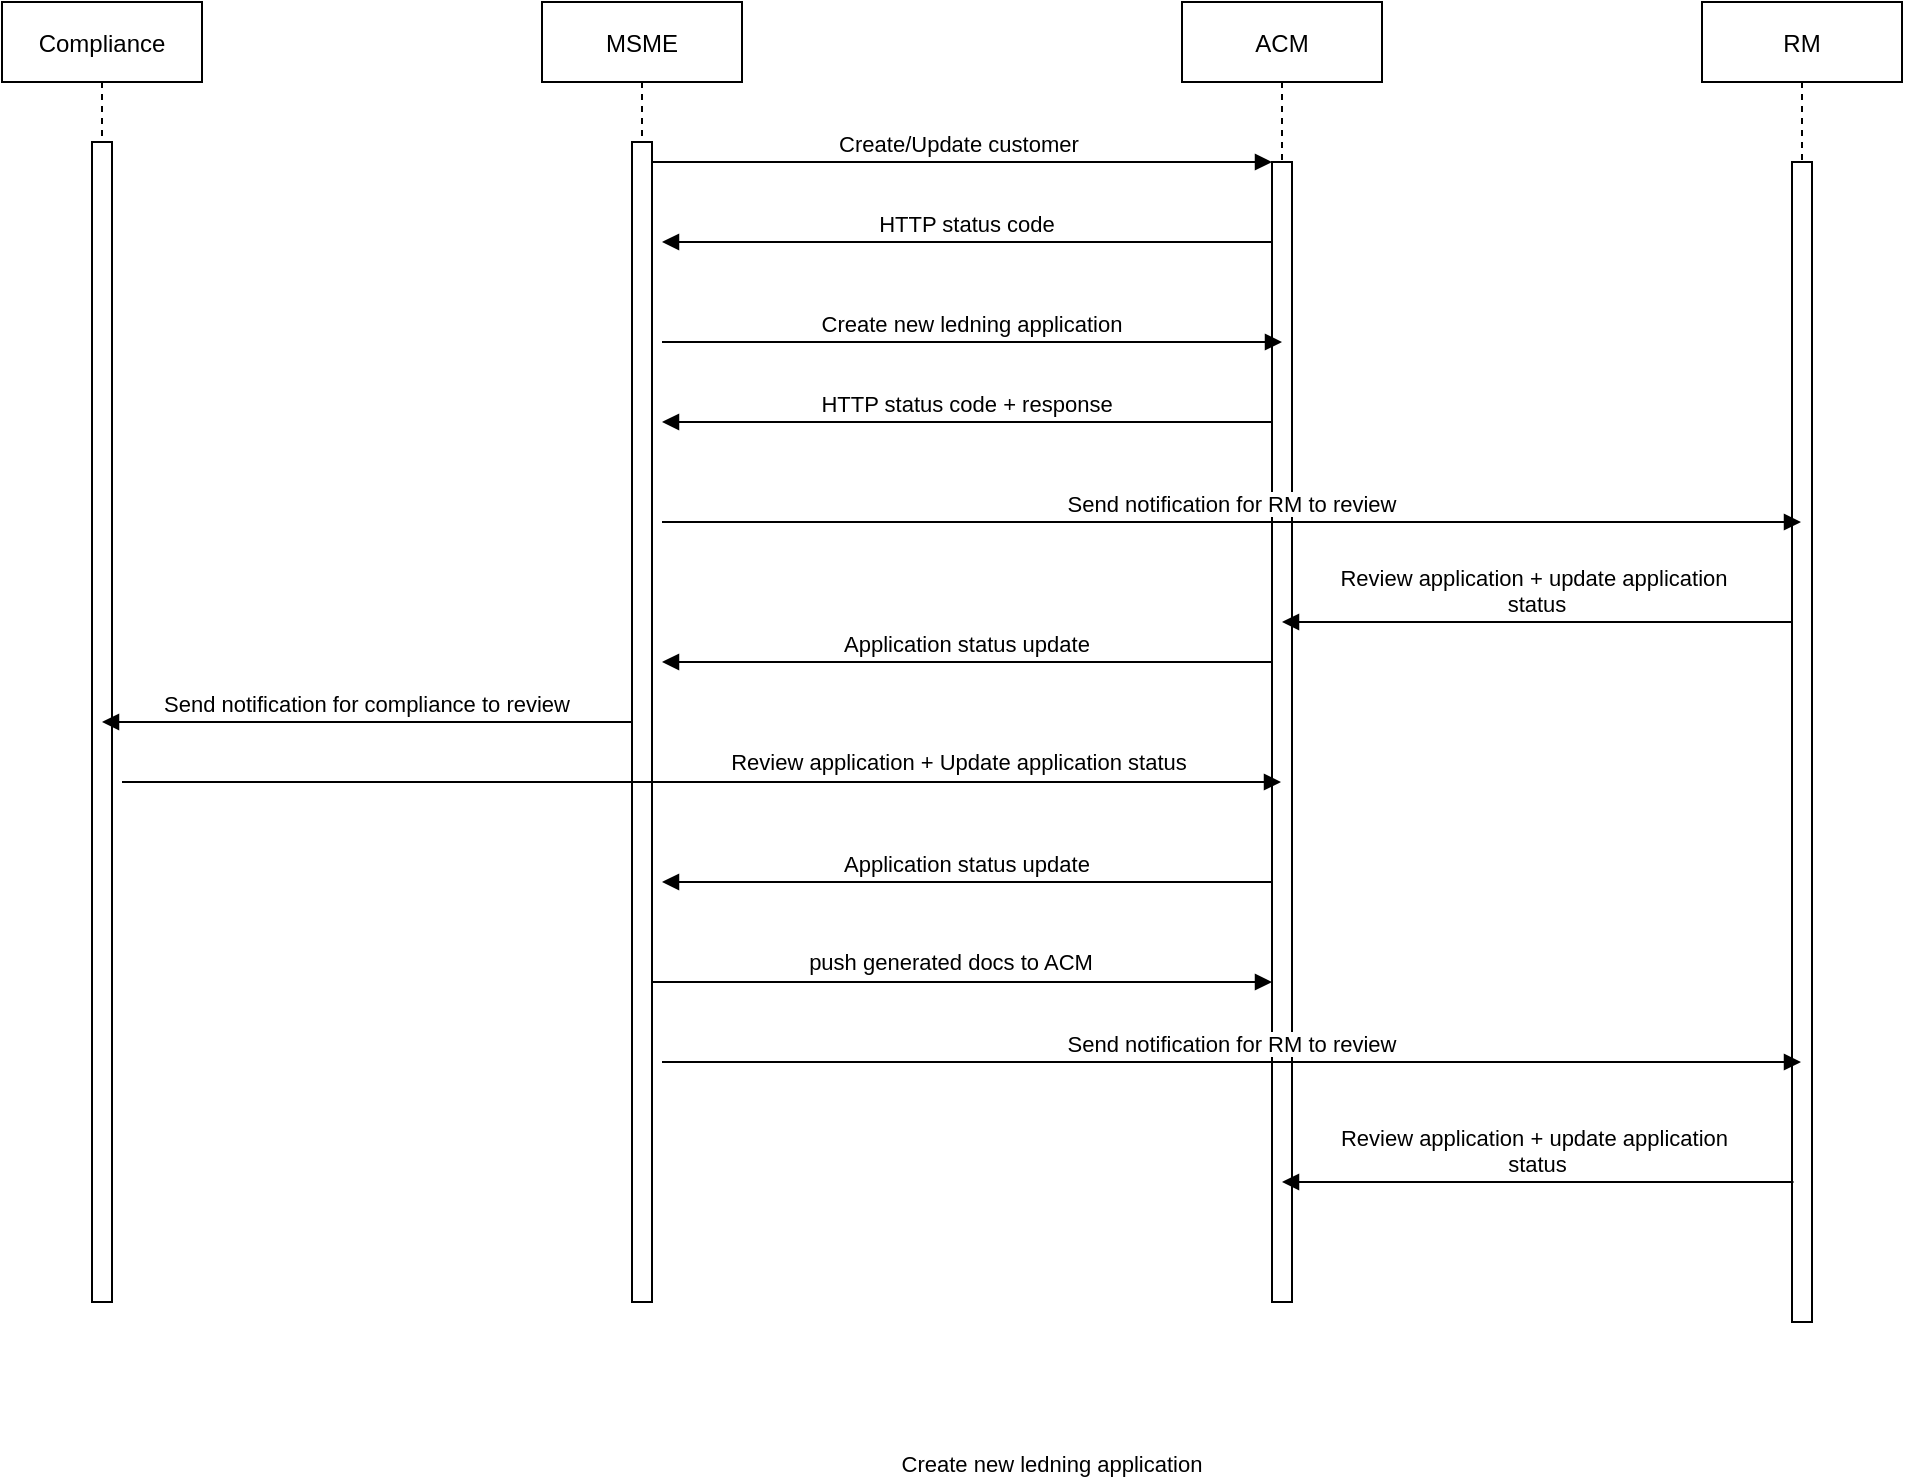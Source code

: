 <mxfile version="20.0.3" type="github">
  <diagram id="kgpKYQtTHZ0yAKxKKP6v" name="Page-1">
    <mxGraphModel dx="2033" dy="808" grid="1" gridSize="10" guides="1" tooltips="1" connect="1" arrows="1" fold="1" page="1" pageScale="1" pageWidth="850" pageHeight="1100" math="0" shadow="0">
      <root>
        <mxCell id="0" />
        <mxCell id="1" parent="0" />
        <mxCell id="3nuBFxr9cyL0pnOWT2aG-1" value="MSME" style="shape=umlLifeline;perimeter=lifelinePerimeter;container=1;collapsible=0;recursiveResize=0;rounded=0;shadow=0;strokeWidth=1;" parent="1" vertex="1">
          <mxGeometry x="120" y="80" width="100" height="650" as="geometry" />
        </mxCell>
        <mxCell id="3nuBFxr9cyL0pnOWT2aG-2" value="" style="points=[];perimeter=orthogonalPerimeter;rounded=0;shadow=0;strokeWidth=1;" parent="3nuBFxr9cyL0pnOWT2aG-1" vertex="1">
          <mxGeometry x="45" y="70" width="10" height="580" as="geometry" />
        </mxCell>
        <mxCell id="3nuBFxr9cyL0pnOWT2aG-5" value="ACM" style="shape=umlLifeline;perimeter=lifelinePerimeter;container=1;collapsible=0;recursiveResize=0;rounded=0;shadow=0;strokeWidth=1;" parent="1" vertex="1">
          <mxGeometry x="440" y="80" width="100" height="650" as="geometry" />
        </mxCell>
        <mxCell id="3nuBFxr9cyL0pnOWT2aG-6" value="" style="points=[];perimeter=orthogonalPerimeter;rounded=0;shadow=0;strokeWidth=1;" parent="3nuBFxr9cyL0pnOWT2aG-5" vertex="1">
          <mxGeometry x="45" y="80" width="10" height="570" as="geometry" />
        </mxCell>
        <mxCell id="P4GT0S7rN5UcusYKCqly-16" value="Create new ledning application" style="verticalAlign=bottom;endArrow=block;entryX=0;entryY=0;shadow=0;strokeWidth=1;" edge="1" parent="3nuBFxr9cyL0pnOWT2aG-5">
          <mxGeometry x="0.29" y="-250" relative="1" as="geometry">
            <mxPoint x="-265" y="490" as="sourcePoint" />
            <mxPoint x="45" y="490" as="targetPoint" />
            <mxPoint as="offset" />
          </mxGeometry>
        </mxCell>
        <mxCell id="P4GT0S7rN5UcusYKCqly-17" value="push generated docs to ACM" style="edgeLabel;html=1;align=center;verticalAlign=middle;resizable=0;points=[];" vertex="1" connectable="0" parent="P4GT0S7rN5UcusYKCqly-16">
          <mxGeometry x="-0.035" y="4" relative="1" as="geometry">
            <mxPoint x="-1" y="-6" as="offset" />
          </mxGeometry>
        </mxCell>
        <mxCell id="3nuBFxr9cyL0pnOWT2aG-8" value="Create/Update customer " style="verticalAlign=bottom;endArrow=block;entryX=0;entryY=0;shadow=0;strokeWidth=1;" parent="1" source="3nuBFxr9cyL0pnOWT2aG-2" target="3nuBFxr9cyL0pnOWT2aG-6" edge="1">
          <mxGeometry relative="1" as="geometry">
            <mxPoint x="275" y="160" as="sourcePoint" />
          </mxGeometry>
        </mxCell>
        <mxCell id="3nuBFxr9cyL0pnOWT2aG-9" value="HTTP status code" style="verticalAlign=bottom;endArrow=block;entryX=1;entryY=0;shadow=0;strokeWidth=1;" parent="1" source="3nuBFxr9cyL0pnOWT2aG-6" edge="1">
          <mxGeometry relative="1" as="geometry">
            <mxPoint x="240" y="200" as="sourcePoint" />
            <mxPoint x="180" y="200" as="targetPoint" />
          </mxGeometry>
        </mxCell>
        <mxCell id="P4GT0S7rN5UcusYKCqly-1" value="Create new ledning application" style="verticalAlign=bottom;endArrow=block;entryX=0;entryY=0;shadow=0;strokeWidth=1;" edge="1" parent="1">
          <mxGeometry relative="1" as="geometry">
            <mxPoint x="180" y="250.0" as="sourcePoint" />
            <mxPoint x="490" y="250.0" as="targetPoint" />
          </mxGeometry>
        </mxCell>
        <mxCell id="P4GT0S7rN5UcusYKCqly-2" value="HTTP status code + response" style="verticalAlign=bottom;endArrow=block;entryX=1;entryY=0;shadow=0;strokeWidth=1;" edge="1" parent="1">
          <mxGeometry relative="1" as="geometry">
            <mxPoint x="485" y="290" as="sourcePoint" />
            <mxPoint x="180" y="290" as="targetPoint" />
          </mxGeometry>
        </mxCell>
        <mxCell id="P4GT0S7rN5UcusYKCqly-3" value="RM" style="shape=umlLifeline;perimeter=lifelinePerimeter;container=1;collapsible=0;recursiveResize=0;rounded=0;shadow=0;strokeWidth=1;" vertex="1" parent="1">
          <mxGeometry x="700" y="80" width="100" height="660" as="geometry" />
        </mxCell>
        <mxCell id="P4GT0S7rN5UcusYKCqly-4" value="" style="points=[];perimeter=orthogonalPerimeter;rounded=0;shadow=0;strokeWidth=1;" vertex="1" parent="P4GT0S7rN5UcusYKCqly-3">
          <mxGeometry x="45" y="80" width="10" height="580" as="geometry" />
        </mxCell>
        <mxCell id="P4GT0S7rN5UcusYKCqly-6" value="Review application + update application &#xa;status" style="verticalAlign=bottom;endArrow=block;shadow=0;strokeWidth=1;" edge="1" parent="P4GT0S7rN5UcusYKCqly-3" target="3nuBFxr9cyL0pnOWT2aG-5">
          <mxGeometry relative="1" as="geometry">
            <mxPoint x="45" y="310" as="sourcePoint" />
            <mxPoint x="-140" y="310" as="targetPoint" />
            <Array as="points" />
          </mxGeometry>
        </mxCell>
        <mxCell id="P4GT0S7rN5UcusYKCqly-5" value="Send notification for RM to review" style="verticalAlign=bottom;endArrow=block;shadow=0;strokeWidth=1;" edge="1" parent="1" target="P4GT0S7rN5UcusYKCqly-3">
          <mxGeometry relative="1" as="geometry">
            <mxPoint x="180" y="340.0" as="sourcePoint" />
            <mxPoint x="490" y="340.0" as="targetPoint" />
          </mxGeometry>
        </mxCell>
        <mxCell id="P4GT0S7rN5UcusYKCqly-8" value="Application status update" style="verticalAlign=bottom;endArrow=block;entryX=1;entryY=0;shadow=0;strokeWidth=1;" edge="1" parent="1">
          <mxGeometry relative="1" as="geometry">
            <mxPoint x="485" y="410" as="sourcePoint" />
            <mxPoint x="180" y="410" as="targetPoint" />
          </mxGeometry>
        </mxCell>
        <mxCell id="P4GT0S7rN5UcusYKCqly-10" value="Compliance" style="shape=umlLifeline;perimeter=lifelinePerimeter;container=1;collapsible=0;recursiveResize=0;rounded=0;shadow=0;strokeWidth=1;" vertex="1" parent="1">
          <mxGeometry x="-150" y="80" width="100" height="650" as="geometry" />
        </mxCell>
        <mxCell id="P4GT0S7rN5UcusYKCqly-11" value="" style="points=[];perimeter=orthogonalPerimeter;rounded=0;shadow=0;strokeWidth=1;" vertex="1" parent="P4GT0S7rN5UcusYKCqly-10">
          <mxGeometry x="45" y="70" width="10" height="580" as="geometry" />
        </mxCell>
        <mxCell id="P4GT0S7rN5UcusYKCqly-12" value="Send notification for compliance to review" style="verticalAlign=bottom;endArrow=block;shadow=0;strokeWidth=1;" edge="1" parent="1">
          <mxGeometry relative="1" as="geometry">
            <mxPoint x="165" y="440" as="sourcePoint" />
            <mxPoint x="-100" y="440" as="targetPoint" />
          </mxGeometry>
        </mxCell>
        <mxCell id="P4GT0S7rN5UcusYKCqly-13" value="" style="verticalAlign=bottom;endArrow=block;shadow=0;strokeWidth=1;" edge="1" parent="1" target="3nuBFxr9cyL0pnOWT2aG-5">
          <mxGeometry x="0.45" y="10" relative="1" as="geometry">
            <mxPoint x="-90" y="470" as="sourcePoint" />
            <mxPoint x="220" y="470" as="targetPoint" />
            <mxPoint as="offset" />
          </mxGeometry>
        </mxCell>
        <mxCell id="P4GT0S7rN5UcusYKCqly-14" value="Review application + Update application status" style="edgeLabel;html=1;align=center;verticalAlign=middle;resizable=0;points=[];" vertex="1" connectable="0" parent="P4GT0S7rN5UcusYKCqly-13">
          <mxGeometry x="0.444" y="3" relative="1" as="geometry">
            <mxPoint x="-1" y="-7" as="offset" />
          </mxGeometry>
        </mxCell>
        <mxCell id="P4GT0S7rN5UcusYKCqly-15" value="Application status update" style="verticalAlign=bottom;endArrow=block;entryX=1;entryY=0;shadow=0;strokeWidth=1;" edge="1" parent="1">
          <mxGeometry relative="1" as="geometry">
            <mxPoint x="485" y="520" as="sourcePoint" />
            <mxPoint x="180" y="520" as="targetPoint" />
          </mxGeometry>
        </mxCell>
        <mxCell id="P4GT0S7rN5UcusYKCqly-18" value="Send notification for RM to review" style="verticalAlign=bottom;endArrow=block;shadow=0;strokeWidth=1;" edge="1" parent="1">
          <mxGeometry relative="1" as="geometry">
            <mxPoint x="180" y="610" as="sourcePoint" />
            <mxPoint x="749.5" y="610" as="targetPoint" />
          </mxGeometry>
        </mxCell>
        <mxCell id="P4GT0S7rN5UcusYKCqly-19" value="Review application + update application &#xa;status" style="verticalAlign=bottom;endArrow=block;shadow=0;strokeWidth=1;" edge="1" parent="1">
          <mxGeometry relative="1" as="geometry">
            <mxPoint x="745.75" y="670" as="sourcePoint" />
            <mxPoint x="490" y="670" as="targetPoint" />
            <Array as="points" />
          </mxGeometry>
        </mxCell>
      </root>
    </mxGraphModel>
  </diagram>
</mxfile>
